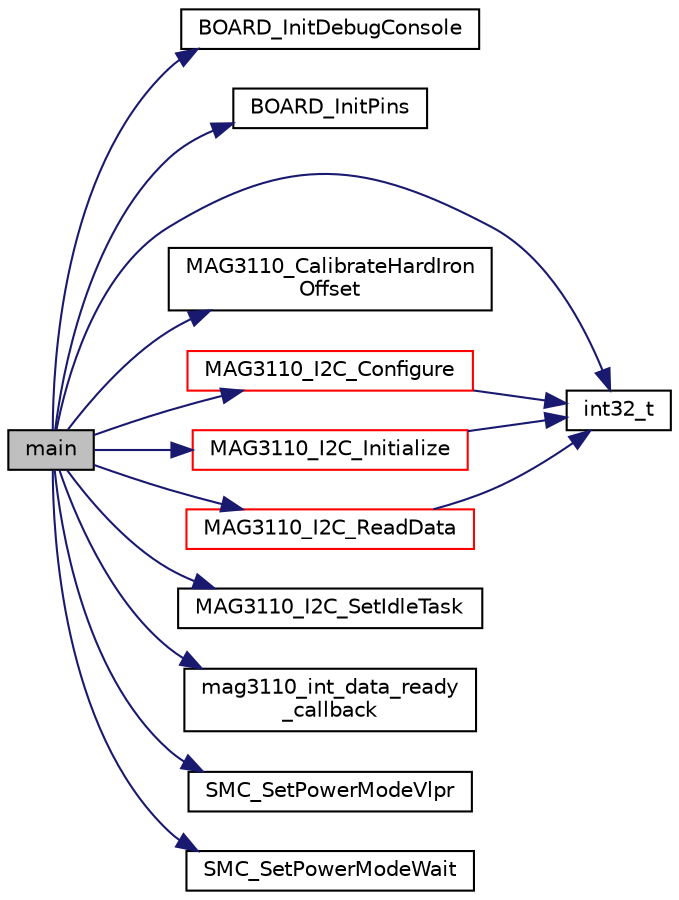 digraph "main"
{
  edge [fontname="Helvetica",fontsize="10",labelfontname="Helvetica",labelfontsize="10"];
  node [fontname="Helvetica",fontsize="10",shape=record];
  rankdir="LR";
  Node3 [label="main",height=0.2,width=0.4,color="black", fillcolor="grey75", style="filled", fontcolor="black"];
  Node3 -> Node4 [color="midnightblue",fontsize="10",style="solid",fontname="Helvetica"];
  Node4 [label="BOARD_InitDebugConsole",height=0.2,width=0.4,color="black", fillcolor="white", style="filled",URL="$frdm-k64f_2board_8c.html#a4c84ccb952cb083367d7040cf9de3db8"];
  Node3 -> Node5 [color="midnightblue",fontsize="10",style="solid",fontname="Helvetica"];
  Node5 [label="BOARD_InitPins",height=0.2,width=0.4,color="black", fillcolor="white", style="filled",URL="$group__pin__mux.html#ga2c9fe54b6b84723fbaa590a6f4576966",tooltip="Configures pin routing and optionally pin electrical features. "];
  Node3 -> Node6 [color="midnightblue",fontsize="10",style="solid",fontname="Helvetica"];
  Node6 [label="int32_t",height=0.2,width=0.4,color="black", fillcolor="white", style="filled",URL="$data__format__service_8h.html#a5d7069350a7d7e65686c77a8038f462f",tooltip="The interface function to append the data on the formated stream. "];
  Node3 -> Node7 [color="midnightblue",fontsize="10",style="solid",fontname="Helvetica"];
  Node7 [label="MAG3110_CalibrateHardIron\lOffset",height=0.2,width=0.4,color="black", fillcolor="white", style="filled",URL="$mag3110__drv_8c.html#a9d3b77f97a98fdda9287ad0b682a74d4",tooltip="Calibrates the magnetometer reading by determining the current hard iron offset. "];
  Node3 -> Node8 [color="midnightblue",fontsize="10",style="solid",fontname="Helvetica"];
  Node8 [label="MAG3110_I2C_Configure",height=0.2,width=0.4,color="red", fillcolor="white", style="filled",URL="$mag3110__drv_8c.html#a2de85bf13cfe26dbc0ca9be7f4625cba",tooltip="The interface function to configure he sensor. "];
  Node8 -> Node6 [color="midnightblue",fontsize="10",style="solid",fontname="Helvetica"];
  Node3 -> Node11 [color="midnightblue",fontsize="10",style="solid",fontname="Helvetica"];
  Node11 [label="MAG3110_I2C_Initialize",height=0.2,width=0.4,color="red", fillcolor="white", style="filled",URL="$mag3110__drv_8c.html#a578b46ebf521f9d389bdc8f68904ed2e",tooltip="The interface function to initialize the sensor. "];
  Node11 -> Node6 [color="midnightblue",fontsize="10",style="solid",fontname="Helvetica"];
  Node3 -> Node13 [color="midnightblue",fontsize="10",style="solid",fontname="Helvetica"];
  Node13 [label="MAG3110_I2C_ReadData",height=0.2,width=0.4,color="red", fillcolor="white", style="filled",URL="$mag3110__drv_8c.html#ad21e17c18a85571ddb312850e5d61f30",tooltip="The interface function to read the sensor data. "];
  Node13 -> Node6 [color="midnightblue",fontsize="10",style="solid",fontname="Helvetica"];
  Node3 -> Node15 [color="midnightblue",fontsize="10",style="solid",fontname="Helvetica"];
  Node15 [label="MAG3110_I2C_SetIdleTask",height=0.2,width=0.4,color="black", fillcolor="white", style="filled",URL="$mag3110__drv_8c.html#a81a9d6ede8ef261fd61d7ae0c32f7e1c",tooltip=": The interface function to set the I2C Idle Task. "];
  Node3 -> Node16 [color="midnightblue",fontsize="10",style="solid",fontname="Helvetica"];
  Node16 [label="mag3110_int_data_ready\l_callback",height=0.2,width=0.4,color="black", fillcolor="white", style="filled",URL="$mag3110__normal__interrupt_8c.html#a8d5b450f18f0a0f9556683caefc468ba",tooltip="This is the Sensor Data Ready ISR implementation. "];
  Node3 -> Node17 [color="midnightblue",fontsize="10",style="solid",fontname="Helvetica"];
  Node17 [label="SMC_SetPowerModeVlpr",height=0.2,width=0.4,color="black", fillcolor="white", style="filled",URL="$lpc54114_8c.html#a82cb114bb9a5ea2f235a0216709d70f8",tooltip="Configures the system to VLPR power mode. API name used from Kinetis family to maintain compatibility..."];
  Node3 -> Node18 [color="midnightblue",fontsize="10",style="solid",fontname="Helvetica"];
  Node18 [label="SMC_SetPowerModeWait",height=0.2,width=0.4,color="black", fillcolor="white", style="filled",URL="$lpc54114_8c.html#a5423cac017d1d1a8ac8bba8e91e80e29",tooltip="Configures the system to WAIT power mode. API name used from Kinetis family to maintain compatibility..."];
}
